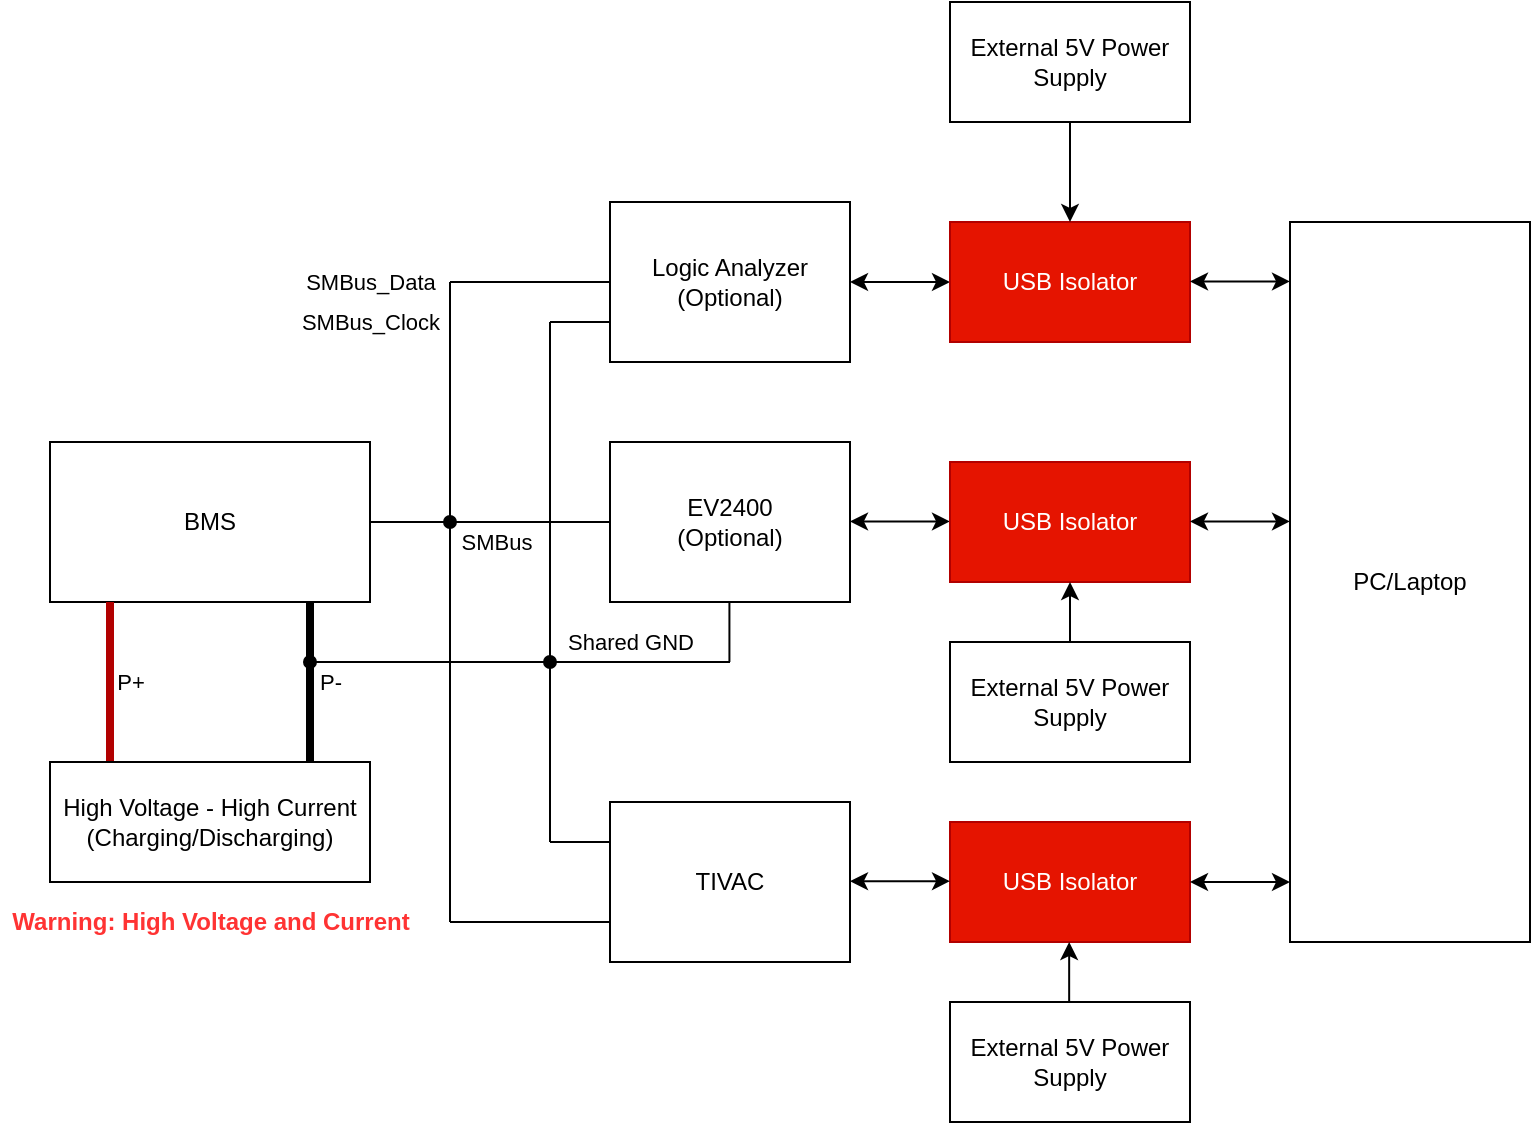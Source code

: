 <mxfile version="19.0.3" type="device"><diagram id="TsU7dd4ovFf0YBheEZkY" name="Page-1"><mxGraphModel dx="1221" dy="764" grid="1" gridSize="10" guides="1" tooltips="1" connect="1" arrows="1" fold="1" page="1" pageScale="1" pageWidth="850" pageHeight="1100" math="0" shadow="0"><root><mxCell id="0"/><mxCell id="1" parent="0"/><mxCell id="2977tJ1DbPICi9VLwzIy-3" value="" style="edgeStyle=orthogonalEdgeStyle;rounded=0;orthogonalLoop=1;jettySize=auto;html=1;endArrow=none;endFill=0;" edge="1" parent="1" source="2977tJ1DbPICi9VLwzIy-1" target="2977tJ1DbPICi9VLwzIy-2"><mxGeometry relative="1" as="geometry"/></mxCell><mxCell id="2977tJ1DbPICi9VLwzIy-4" value="SMBus" style="edgeLabel;html=1;align=center;verticalAlign=middle;resizable=0;points=[];" vertex="1" connectable="0" parent="2977tJ1DbPICi9VLwzIy-3"><mxGeometry x="0.126" relative="1" as="geometry"><mxPoint x="-5" y="10" as="offset"/></mxGeometry></mxCell><mxCell id="2977tJ1DbPICi9VLwzIy-1" value="BMS" style="rounded=0;whiteSpace=wrap;html=1;" vertex="1" parent="1"><mxGeometry x="40" y="250" width="160" height="80" as="geometry"/></mxCell><mxCell id="2977tJ1DbPICi9VLwzIy-2" value="EV2400&lt;br&gt;(Optional)" style="rounded=0;whiteSpace=wrap;html=1;" vertex="1" parent="1"><mxGeometry x="320" y="250" width="120" height="80" as="geometry"/></mxCell><mxCell id="2977tJ1DbPICi9VLwzIy-5" value="Logic Analyzer&lt;br&gt;(Optional)" style="rounded=0;whiteSpace=wrap;html=1;" vertex="1" parent="1"><mxGeometry x="320" y="130" width="120" height="80" as="geometry"/></mxCell><mxCell id="2977tJ1DbPICi9VLwzIy-6" value="" style="endArrow=none;html=1;rounded=0;" edge="1" parent="1"><mxGeometry width="50" height="50" relative="1" as="geometry"><mxPoint x="240" y="170" as="sourcePoint"/><mxPoint x="320" y="170" as="targetPoint"/></mxGeometry></mxCell><mxCell id="2977tJ1DbPICi9VLwzIy-16" value="SMBus_Clock" style="edgeLabel;html=1;align=center;verticalAlign=middle;resizable=0;points=[];" vertex="1" connectable="0" parent="2977tJ1DbPICi9VLwzIy-6"><mxGeometry x="-0.202" relative="1" as="geometry"><mxPoint x="-72" y="20" as="offset"/></mxGeometry></mxCell><mxCell id="2977tJ1DbPICi9VLwzIy-18" value="SMBus_Data" style="edgeLabel;html=1;align=center;verticalAlign=middle;resizable=0;points=[];" vertex="1" connectable="0" parent="2977tJ1DbPICi9VLwzIy-6"><mxGeometry x="0.169" y="2" relative="1" as="geometry"><mxPoint x="-87" y="2" as="offset"/></mxGeometry></mxCell><mxCell id="2977tJ1DbPICi9VLwzIy-7" value="" style="endArrow=none;html=1;rounded=0;endFill=0;startArrow=oval;startFill=1;" edge="1" parent="1"><mxGeometry width="50" height="50" relative="1" as="geometry"><mxPoint x="240" y="290" as="sourcePoint"/><mxPoint x="240" y="170" as="targetPoint"/></mxGeometry></mxCell><mxCell id="2977tJ1DbPICi9VLwzIy-8" value="" style="endArrow=none;html=1;rounded=0;fillColor=#e51400;strokeColor=#B20000;strokeWidth=4;" edge="1" parent="1"><mxGeometry width="50" height="50" relative="1" as="geometry"><mxPoint x="70" y="410" as="sourcePoint"/><mxPoint x="70" y="330" as="targetPoint"/></mxGeometry></mxCell><mxCell id="2977tJ1DbPICi9VLwzIy-11" value="P+" style="edgeLabel;html=1;align=center;verticalAlign=middle;resizable=0;points=[];" vertex="1" connectable="0" parent="2977tJ1DbPICi9VLwzIy-8"><mxGeometry x="-0.125" y="1" relative="1" as="geometry"><mxPoint x="11" y="-5" as="offset"/></mxGeometry></mxCell><mxCell id="2977tJ1DbPICi9VLwzIy-9" value="" style="endArrow=none;html=1;rounded=0;strokeWidth=4;" edge="1" parent="1"><mxGeometry width="50" height="50" relative="1" as="geometry"><mxPoint x="170.0" y="410" as="sourcePoint"/><mxPoint x="170.0" y="330" as="targetPoint"/></mxGeometry></mxCell><mxCell id="2977tJ1DbPICi9VLwzIy-12" value="P-" style="edgeLabel;html=1;align=center;verticalAlign=middle;resizable=0;points=[];" vertex="1" connectable="0" parent="2977tJ1DbPICi9VLwzIy-9"><mxGeometry x="-0.196" y="-2" relative="1" as="geometry"><mxPoint x="8" y="-8" as="offset"/></mxGeometry></mxCell><mxCell id="2977tJ1DbPICi9VLwzIy-10" value="High Voltage - High Current&lt;br&gt;(Charging/Discharging)" style="rounded=0;whiteSpace=wrap;html=1;" vertex="1" parent="1"><mxGeometry x="40" y="410" width="160" height="60" as="geometry"/></mxCell><mxCell id="2977tJ1DbPICi9VLwzIy-13" value="" style="endArrow=none;html=1;rounded=0;strokeWidth=1;startArrow=oval;startFill=1;" edge="1" parent="1"><mxGeometry width="50" height="50" relative="1" as="geometry"><mxPoint x="170" y="360" as="sourcePoint"/><mxPoint x="380" y="360" as="targetPoint"/></mxGeometry></mxCell><mxCell id="2977tJ1DbPICi9VLwzIy-15" value="Shared GND" style="edgeLabel;html=1;align=center;verticalAlign=middle;resizable=0;points=[];" vertex="1" connectable="0" parent="2977tJ1DbPICi9VLwzIy-13"><mxGeometry x="0.656" y="-2" relative="1" as="geometry"><mxPoint x="-14" y="-12" as="offset"/></mxGeometry></mxCell><mxCell id="2977tJ1DbPICi9VLwzIy-14" value="" style="endArrow=none;html=1;rounded=0;strokeWidth=1;" edge="1" parent="1"><mxGeometry width="50" height="50" relative="1" as="geometry"><mxPoint x="379.71" y="360" as="sourcePoint"/><mxPoint x="379.71" y="330" as="targetPoint"/></mxGeometry></mxCell><mxCell id="2977tJ1DbPICi9VLwzIy-19" value="" style="endArrow=none;html=1;rounded=0;strokeWidth=1;startArrow=oval;startFill=1;" edge="1" parent="1"><mxGeometry width="50" height="50" relative="1" as="geometry"><mxPoint x="290" y="360" as="sourcePoint"/><mxPoint x="290" y="190" as="targetPoint"/></mxGeometry></mxCell><mxCell id="2977tJ1DbPICi9VLwzIy-20" value="" style="endArrow=none;html=1;rounded=0;strokeWidth=1;entryX=0;entryY=0.75;entryDx=0;entryDy=0;" edge="1" parent="1" target="2977tJ1DbPICi9VLwzIy-5"><mxGeometry width="50" height="50" relative="1" as="geometry"><mxPoint x="290" y="190" as="sourcePoint"/><mxPoint x="340" y="140" as="targetPoint"/></mxGeometry></mxCell><mxCell id="2977tJ1DbPICi9VLwzIy-21" value="" style="endArrow=classic;startArrow=classic;html=1;rounded=0;strokeWidth=1;" edge="1" parent="1"><mxGeometry width="50" height="50" relative="1" as="geometry"><mxPoint x="440" y="170" as="sourcePoint"/><mxPoint x="490" y="170" as="targetPoint"/></mxGeometry></mxCell><mxCell id="2977tJ1DbPICi9VLwzIy-22" value="" style="endArrow=classic;startArrow=classic;html=1;rounded=0;strokeWidth=1;" edge="1" parent="1"><mxGeometry width="50" height="50" relative="1" as="geometry"><mxPoint x="440" y="289.71" as="sourcePoint"/><mxPoint x="490" y="289.71" as="targetPoint"/></mxGeometry></mxCell><mxCell id="2977tJ1DbPICi9VLwzIy-23" value="USB Isolator" style="rounded=0;whiteSpace=wrap;html=1;fillColor=#e51400;fontColor=#ffffff;strokeColor=#B20000;" vertex="1" parent="1"><mxGeometry x="490" y="140" width="120" height="60" as="geometry"/></mxCell><mxCell id="2977tJ1DbPICi9VLwzIy-24" value="USB Isolator" style="rounded=0;whiteSpace=wrap;html=1;fillColor=#e51400;fontColor=#ffffff;strokeColor=#B20000;" vertex="1" parent="1"><mxGeometry x="490" y="260" width="120" height="60" as="geometry"/></mxCell><mxCell id="2977tJ1DbPICi9VLwzIy-25" value="" style="endArrow=classic;startArrow=classic;html=1;rounded=0;strokeWidth=1;" edge="1" parent="1"><mxGeometry width="50" height="50" relative="1" as="geometry"><mxPoint x="610" y="169.71" as="sourcePoint"/><mxPoint x="660" y="169.71" as="targetPoint"/></mxGeometry></mxCell><mxCell id="2977tJ1DbPICi9VLwzIy-26" value="" style="endArrow=classic;startArrow=classic;html=1;rounded=0;strokeWidth=1;" edge="1" parent="1"><mxGeometry width="50" height="50" relative="1" as="geometry"><mxPoint x="610" y="289.71" as="sourcePoint"/><mxPoint x="660" y="289.71" as="targetPoint"/></mxGeometry></mxCell><mxCell id="2977tJ1DbPICi9VLwzIy-27" value="PC/Laptop" style="rounded=0;whiteSpace=wrap;html=1;" vertex="1" parent="1"><mxGeometry x="660" y="140" width="120" height="360" as="geometry"/></mxCell><mxCell id="2977tJ1DbPICi9VLwzIy-28" value="External 5V Power Supply" style="rounded=0;whiteSpace=wrap;html=1;" vertex="1" parent="1"><mxGeometry x="490" y="30" width="120" height="60" as="geometry"/></mxCell><mxCell id="2977tJ1DbPICi9VLwzIy-29" value="" style="endArrow=classic;html=1;rounded=0;strokeWidth=1;exitX=0.5;exitY=1;exitDx=0;exitDy=0;entryX=0.5;entryY=0;entryDx=0;entryDy=0;" edge="1" parent="1" source="2977tJ1DbPICi9VLwzIy-28" target="2977tJ1DbPICi9VLwzIy-23"><mxGeometry width="50" height="50" relative="1" as="geometry"><mxPoint x="560" y="220" as="sourcePoint"/><mxPoint x="610" y="170" as="targetPoint"/></mxGeometry></mxCell><mxCell id="2977tJ1DbPICi9VLwzIy-30" value="External 5V Power Supply" style="rounded=0;whiteSpace=wrap;html=1;" vertex="1" parent="1"><mxGeometry x="490" y="350" width="120" height="60" as="geometry"/></mxCell><mxCell id="2977tJ1DbPICi9VLwzIy-31" value="" style="endArrow=classic;html=1;rounded=0;strokeWidth=1;entryX=0.5;entryY=1;entryDx=0;entryDy=0;exitX=0.5;exitY=0;exitDx=0;exitDy=0;" edge="1" parent="1" source="2977tJ1DbPICi9VLwzIy-30" target="2977tJ1DbPICi9VLwzIy-24"><mxGeometry width="50" height="50" relative="1" as="geometry"><mxPoint x="580" y="350" as="sourcePoint"/><mxPoint x="549.71" y="370" as="targetPoint"/></mxGeometry></mxCell><mxCell id="2977tJ1DbPICi9VLwzIy-32" value="TIVAC" style="rounded=0;whiteSpace=wrap;html=1;" vertex="1" parent="1"><mxGeometry x="320" y="430" width="120" height="80" as="geometry"/></mxCell><mxCell id="2977tJ1DbPICi9VLwzIy-33" value="" style="endArrow=none;html=1;rounded=0;strokeWidth=1;" edge="1" parent="1"><mxGeometry width="50" height="50" relative="1" as="geometry"><mxPoint x="290" y="450" as="sourcePoint"/><mxPoint x="290" y="360" as="targetPoint"/></mxGeometry></mxCell><mxCell id="2977tJ1DbPICi9VLwzIy-34" value="" style="endArrow=none;html=1;rounded=0;strokeWidth=1;entryX=0;entryY=0.25;entryDx=0;entryDy=0;" edge="1" parent="1" target="2977tJ1DbPICi9VLwzIy-32"><mxGeometry width="50" height="50" relative="1" as="geometry"><mxPoint x="290" y="450" as="sourcePoint"/><mxPoint x="320" y="415" as="targetPoint"/></mxGeometry></mxCell><mxCell id="2977tJ1DbPICi9VLwzIy-35" value="" style="endArrow=none;html=1;rounded=0;strokeWidth=1;" edge="1" parent="1"><mxGeometry width="50" height="50" relative="1" as="geometry"><mxPoint x="240" y="490" as="sourcePoint"/><mxPoint x="320" y="490" as="targetPoint"/></mxGeometry></mxCell><mxCell id="2977tJ1DbPICi9VLwzIy-36" value="" style="endArrow=none;html=1;rounded=0;strokeWidth=1;" edge="1" parent="1"><mxGeometry width="50" height="50" relative="1" as="geometry"><mxPoint x="240" y="490" as="sourcePoint"/><mxPoint x="240" y="290" as="targetPoint"/></mxGeometry></mxCell><mxCell id="2977tJ1DbPICi9VLwzIy-37" value="USB Isolator" style="rounded=0;whiteSpace=wrap;html=1;fillColor=#e51400;fontColor=#ffffff;strokeColor=#B20000;" vertex="1" parent="1"><mxGeometry x="490" y="440" width="120" height="60" as="geometry"/></mxCell><mxCell id="2977tJ1DbPICi9VLwzIy-38" value="External 5V Power Supply" style="rounded=0;whiteSpace=wrap;html=1;" vertex="1" parent="1"><mxGeometry x="490" y="530" width="120" height="60" as="geometry"/></mxCell><mxCell id="2977tJ1DbPICi9VLwzIy-39" value="" style="endArrow=classic;startArrow=classic;html=1;rounded=0;strokeWidth=1;" edge="1" parent="1"><mxGeometry width="50" height="50" relative="1" as="geometry"><mxPoint x="440" y="469.58" as="sourcePoint"/><mxPoint x="490" y="469.58" as="targetPoint"/></mxGeometry></mxCell><mxCell id="2977tJ1DbPICi9VLwzIy-40" value="" style="endArrow=classic;html=1;rounded=0;strokeWidth=1;entryX=0.5;entryY=1;entryDx=0;entryDy=0;exitX=0.5;exitY=0;exitDx=0;exitDy=0;" edge="1" parent="1"><mxGeometry width="50" height="50" relative="1" as="geometry"><mxPoint x="549.58" y="530.0" as="sourcePoint"/><mxPoint x="549.58" y="500.0" as="targetPoint"/></mxGeometry></mxCell><mxCell id="2977tJ1DbPICi9VLwzIy-42" value="&lt;font color=&quot;#ff3333&quot;&gt;&lt;b&gt;Warning: High Voltage and Current&lt;/b&gt;&lt;/font&gt;" style="text;html=1;align=center;verticalAlign=middle;resizable=0;points=[];autosize=1;strokeColor=none;fillColor=none;" vertex="1" parent="1"><mxGeometry x="15" y="480" width="210" height="20" as="geometry"/></mxCell><mxCell id="2977tJ1DbPICi9VLwzIy-43" value="" style="endArrow=classic;startArrow=classic;html=1;rounded=0;strokeWidth=1;" edge="1" parent="1"><mxGeometry width="50" height="50" relative="1" as="geometry"><mxPoint x="610" y="470" as="sourcePoint"/><mxPoint x="660" y="470" as="targetPoint"/></mxGeometry></mxCell></root></mxGraphModel></diagram></mxfile>